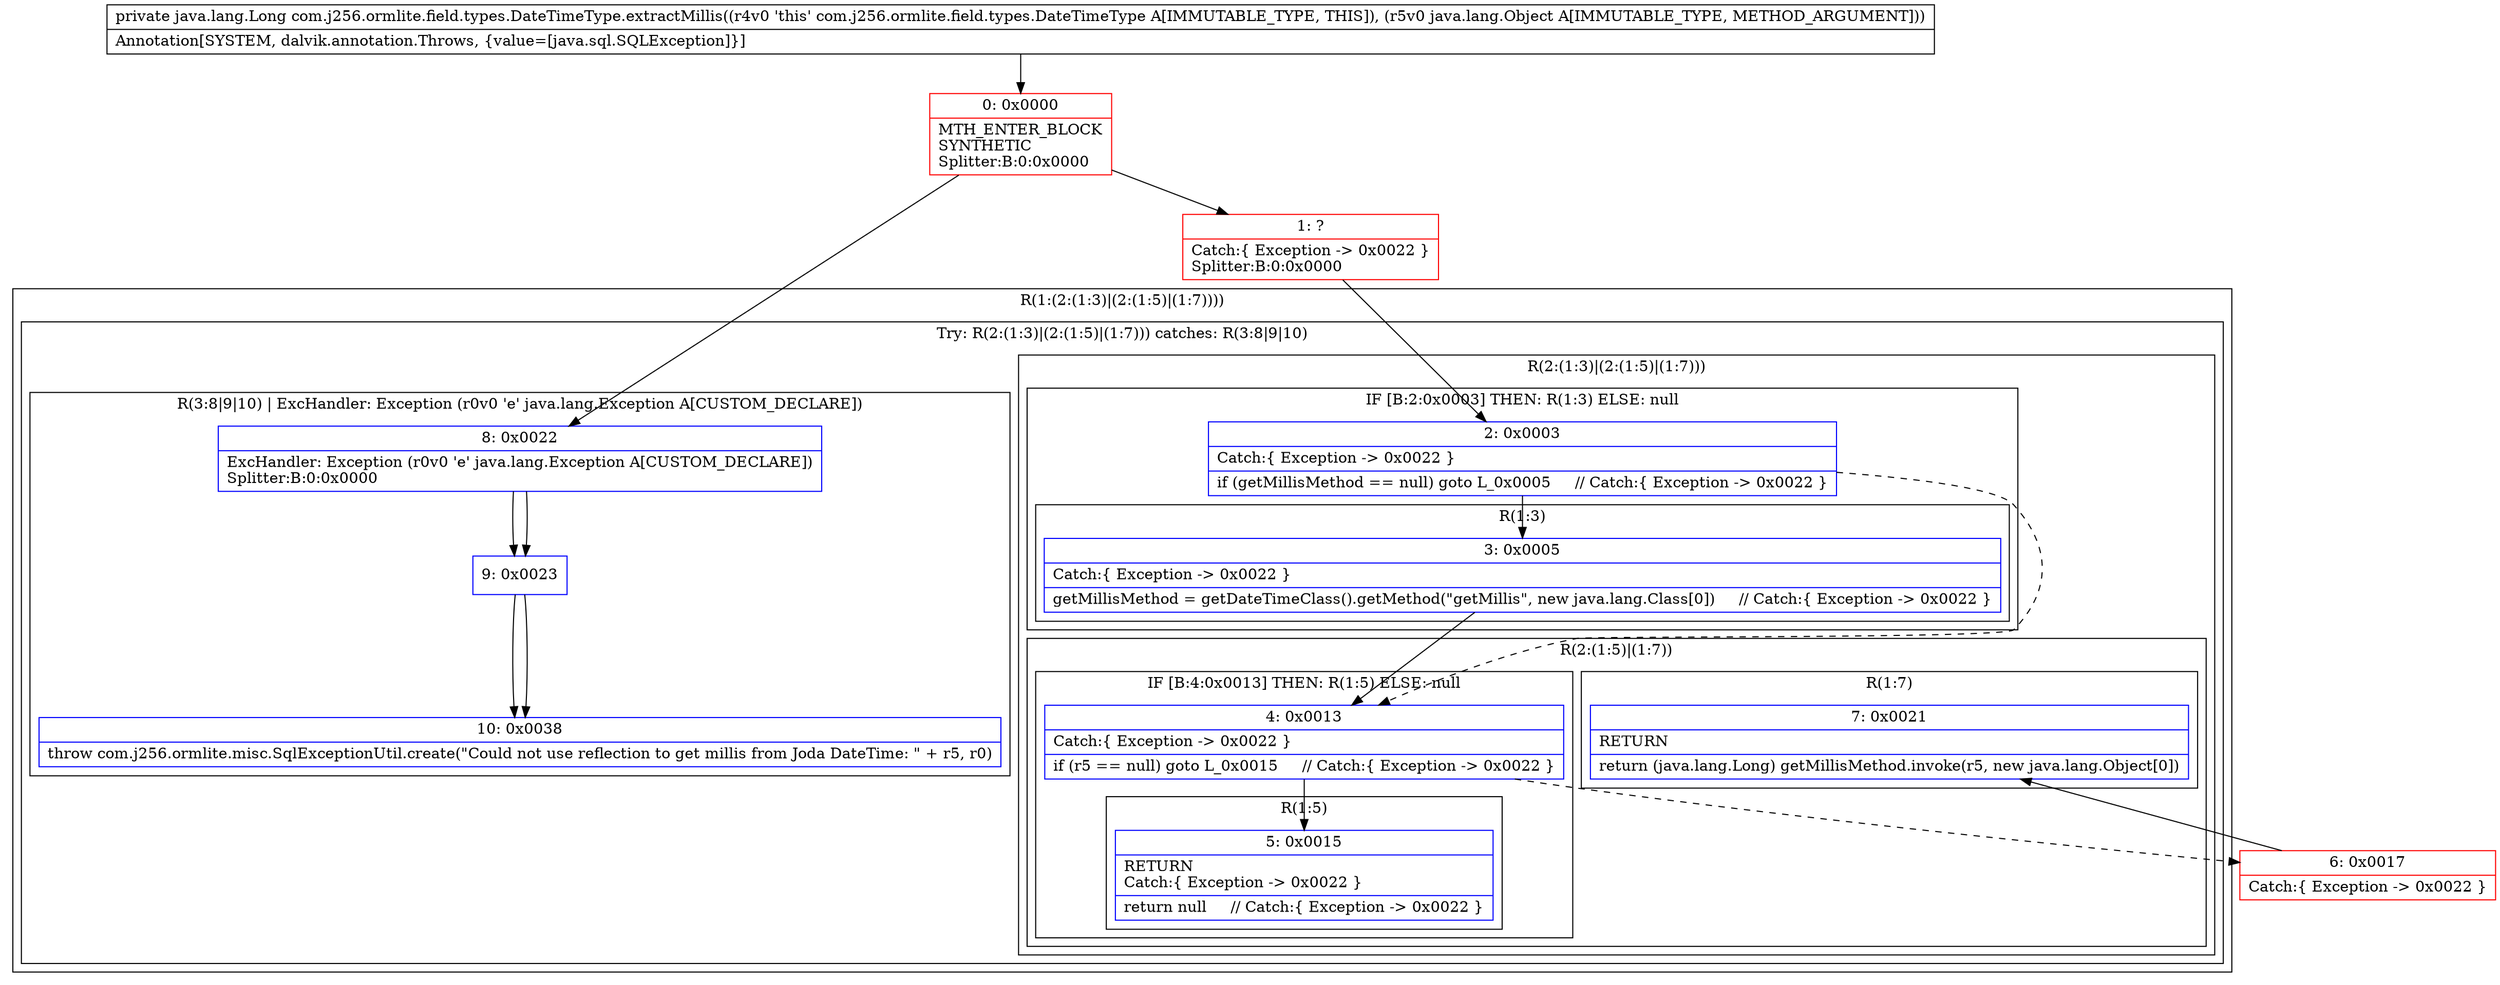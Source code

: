 digraph "CFG forcom.j256.ormlite.field.types.DateTimeType.extractMillis(Ljava\/lang\/Object;)Ljava\/lang\/Long;" {
subgraph cluster_Region_504255592 {
label = "R(1:(2:(1:3)|(2:(1:5)|(1:7))))";
node [shape=record,color=blue];
subgraph cluster_TryCatchRegion_390503799 {
label = "Try: R(2:(1:3)|(2:(1:5)|(1:7))) catches: R(3:8|9|10)";
node [shape=record,color=blue];
subgraph cluster_Region_2001607057 {
label = "R(2:(1:3)|(2:(1:5)|(1:7)))";
node [shape=record,color=blue];
subgraph cluster_IfRegion_996400612 {
label = "IF [B:2:0x0003] THEN: R(1:3) ELSE: null";
node [shape=record,color=blue];
Node_2 [shape=record,label="{2\:\ 0x0003|Catch:\{ Exception \-\> 0x0022 \}\l|if (getMillisMethod == null) goto L_0x0005     \/\/ Catch:\{ Exception \-\> 0x0022 \}\l}"];
subgraph cluster_Region_1470264308 {
label = "R(1:3)";
node [shape=record,color=blue];
Node_3 [shape=record,label="{3\:\ 0x0005|Catch:\{ Exception \-\> 0x0022 \}\l|getMillisMethod = getDateTimeClass().getMethod(\"getMillis\", new java.lang.Class[0])     \/\/ Catch:\{ Exception \-\> 0x0022 \}\l}"];
}
}
subgraph cluster_Region_1949098322 {
label = "R(2:(1:5)|(1:7))";
node [shape=record,color=blue];
subgraph cluster_IfRegion_1932127447 {
label = "IF [B:4:0x0013] THEN: R(1:5) ELSE: null";
node [shape=record,color=blue];
Node_4 [shape=record,label="{4\:\ 0x0013|Catch:\{ Exception \-\> 0x0022 \}\l|if (r5 == null) goto L_0x0015     \/\/ Catch:\{ Exception \-\> 0x0022 \}\l}"];
subgraph cluster_Region_1442878379 {
label = "R(1:5)";
node [shape=record,color=blue];
Node_5 [shape=record,label="{5\:\ 0x0015|RETURN\lCatch:\{ Exception \-\> 0x0022 \}\l|return null     \/\/ Catch:\{ Exception \-\> 0x0022 \}\l}"];
}
}
subgraph cluster_Region_318334796 {
label = "R(1:7)";
node [shape=record,color=blue];
Node_7 [shape=record,label="{7\:\ 0x0021|RETURN\l|return (java.lang.Long) getMillisMethod.invoke(r5, new java.lang.Object[0])\l}"];
}
}
}
subgraph cluster_Region_21770800 {
label = "R(3:8|9|10) | ExcHandler: Exception (r0v0 'e' java.lang.Exception A[CUSTOM_DECLARE])\l";
node [shape=record,color=blue];
Node_8 [shape=record,label="{8\:\ 0x0022|ExcHandler: Exception (r0v0 'e' java.lang.Exception A[CUSTOM_DECLARE])\lSplitter:B:0:0x0000\l}"];
Node_9 [shape=record,label="{9\:\ 0x0023}"];
Node_10 [shape=record,label="{10\:\ 0x0038|throw com.j256.ormlite.misc.SqlExceptionUtil.create(\"Could not use reflection to get millis from Joda DateTime: \" + r5, r0)\l}"];
}
}
}
subgraph cluster_Region_21770800 {
label = "R(3:8|9|10) | ExcHandler: Exception (r0v0 'e' java.lang.Exception A[CUSTOM_DECLARE])\l";
node [shape=record,color=blue];
Node_8 [shape=record,label="{8\:\ 0x0022|ExcHandler: Exception (r0v0 'e' java.lang.Exception A[CUSTOM_DECLARE])\lSplitter:B:0:0x0000\l}"];
Node_9 [shape=record,label="{9\:\ 0x0023}"];
Node_10 [shape=record,label="{10\:\ 0x0038|throw com.j256.ormlite.misc.SqlExceptionUtil.create(\"Could not use reflection to get millis from Joda DateTime: \" + r5, r0)\l}"];
}
Node_0 [shape=record,color=red,label="{0\:\ 0x0000|MTH_ENTER_BLOCK\lSYNTHETIC\lSplitter:B:0:0x0000\l}"];
Node_1 [shape=record,color=red,label="{1\:\ ?|Catch:\{ Exception \-\> 0x0022 \}\lSplitter:B:0:0x0000\l}"];
Node_6 [shape=record,color=red,label="{6\:\ 0x0017|Catch:\{ Exception \-\> 0x0022 \}\l}"];
MethodNode[shape=record,label="{private java.lang.Long com.j256.ormlite.field.types.DateTimeType.extractMillis((r4v0 'this' com.j256.ormlite.field.types.DateTimeType A[IMMUTABLE_TYPE, THIS]), (r5v0 java.lang.Object A[IMMUTABLE_TYPE, METHOD_ARGUMENT]))  | Annotation[SYSTEM, dalvik.annotation.Throws, \{value=[java.sql.SQLException]\}]\l}"];
MethodNode -> Node_0;
Node_2 -> Node_3;
Node_2 -> Node_4[style=dashed];
Node_3 -> Node_4;
Node_4 -> Node_5;
Node_4 -> Node_6[style=dashed];
Node_8 -> Node_9;
Node_9 -> Node_10;
Node_8 -> Node_9;
Node_9 -> Node_10;
Node_0 -> Node_1;
Node_0 -> Node_8;
Node_1 -> Node_2;
Node_6 -> Node_7;
}

